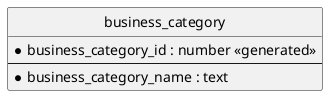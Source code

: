 @startuml
' hide the spot
hide circle

' avoid problems with angled crows feet
skinparam linetype ortho

entity "business_category" as e_business_category {
  *business_category_id : number <<generated>>
  --
  *business_category_name : text
}